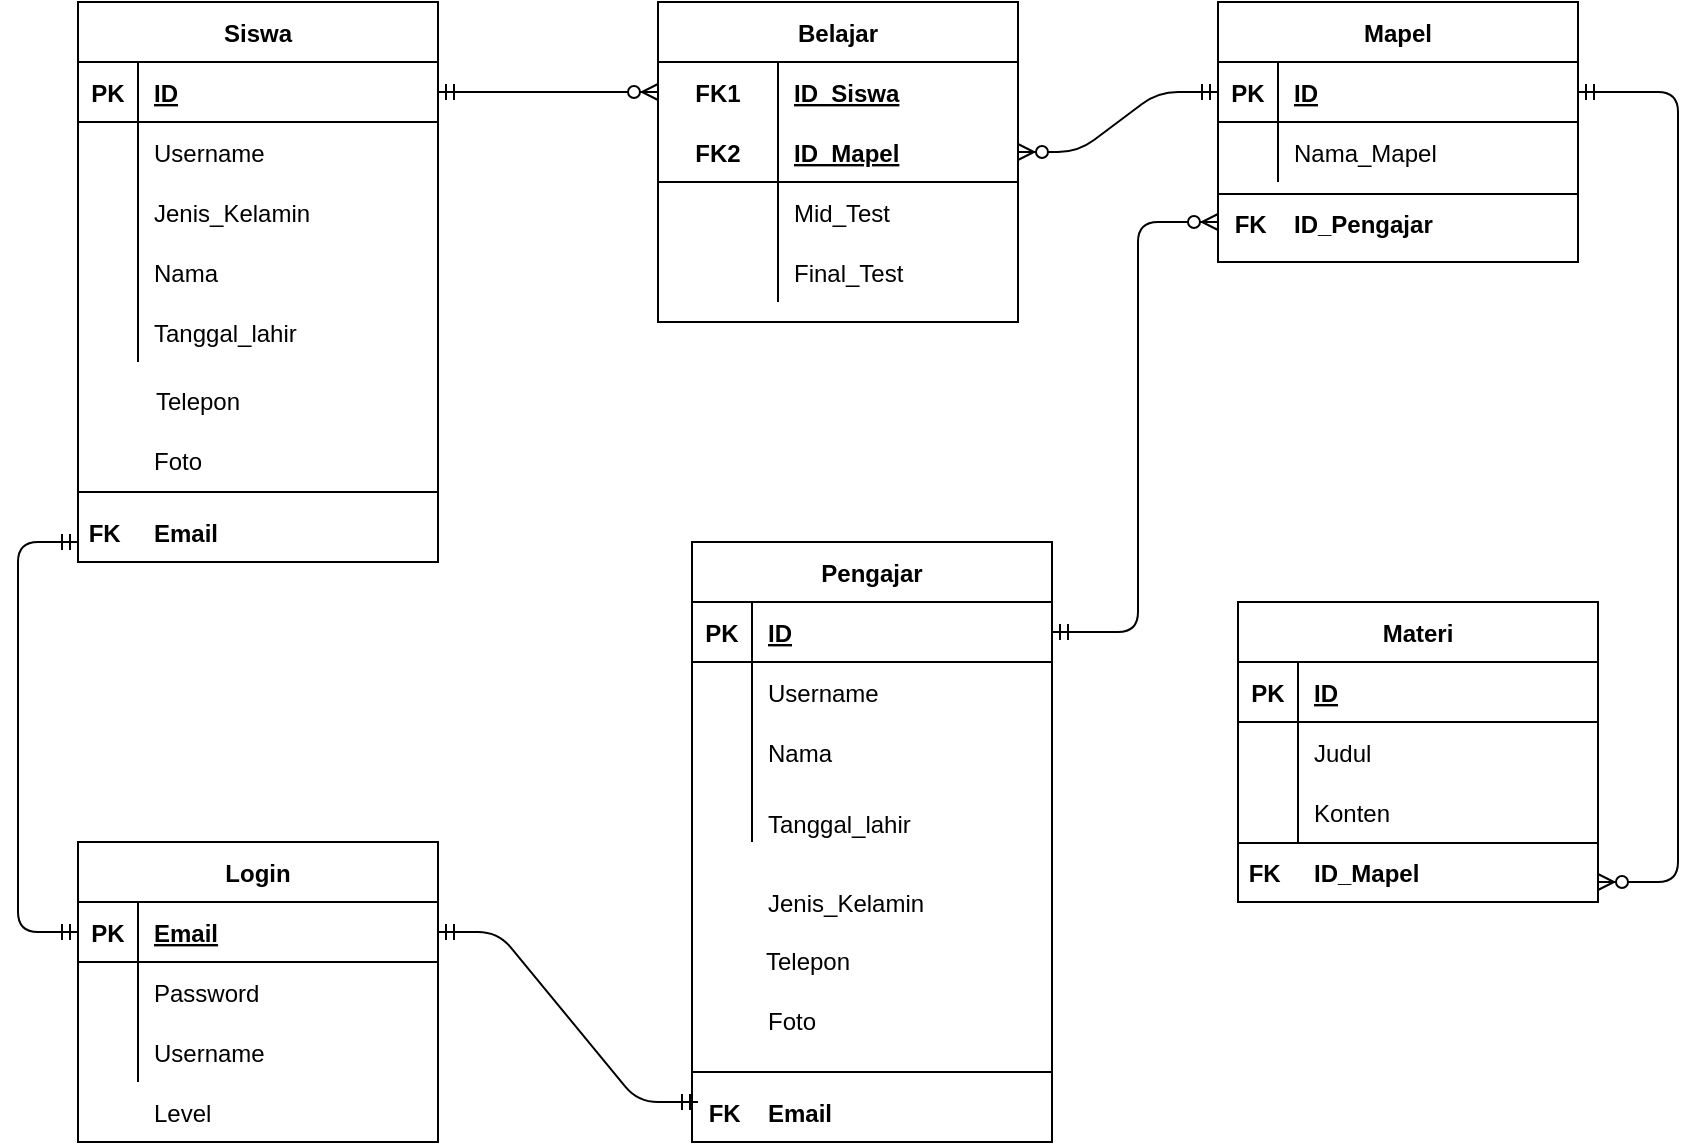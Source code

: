 <mxfile version="13.10.1" type="device"><diagram id="iMdHe8foG-8TYhm6ewDh" name="Page-1"><mxGraphModel dx="868" dy="433" grid="1" gridSize="10" guides="1" tooltips="1" connect="1" arrows="1" fold="1" page="1" pageScale="1" pageWidth="850" pageHeight="1100" math="0" shadow="0"><root><mxCell id="0"/><mxCell id="1" parent="0"/><mxCell id="Vj2Q8QpAhm5BJDSr8hEJ-1" value="Siswa" style="shape=table;startSize=30;container=1;collapsible=1;childLayout=tableLayout;fixedRows=1;rowLines=0;fontStyle=1;align=center;resizeLast=1;" parent="1" vertex="1"><mxGeometry x="80" y="40" width="180" height="280" as="geometry"/></mxCell><mxCell id="Vj2Q8QpAhm5BJDSr8hEJ-2" value="" style="shape=partialRectangle;collapsible=0;dropTarget=0;pointerEvents=0;fillColor=none;top=0;left=0;bottom=1;right=0;points=[[0,0.5],[1,0.5]];portConstraint=eastwest;" parent="Vj2Q8QpAhm5BJDSr8hEJ-1" vertex="1"><mxGeometry y="30" width="180" height="30" as="geometry"/></mxCell><mxCell id="Vj2Q8QpAhm5BJDSr8hEJ-3" value="PK" style="shape=partialRectangle;connectable=0;fillColor=none;top=0;left=0;bottom=0;right=0;fontStyle=1;overflow=hidden;" parent="Vj2Q8QpAhm5BJDSr8hEJ-2" vertex="1"><mxGeometry width="30" height="30" as="geometry"/></mxCell><mxCell id="Vj2Q8QpAhm5BJDSr8hEJ-4" value="ID" style="shape=partialRectangle;connectable=0;fillColor=none;top=0;left=0;bottom=0;right=0;align=left;spacingLeft=6;fontStyle=5;overflow=hidden;" parent="Vj2Q8QpAhm5BJDSr8hEJ-2" vertex="1"><mxGeometry x="30" width="150" height="30" as="geometry"/></mxCell><mxCell id="Vj2Q8QpAhm5BJDSr8hEJ-5" value="" style="shape=partialRectangle;collapsible=0;dropTarget=0;pointerEvents=0;fillColor=none;top=0;left=0;bottom=0;right=0;points=[[0,0.5],[1,0.5]];portConstraint=eastwest;" parent="Vj2Q8QpAhm5BJDSr8hEJ-1" vertex="1"><mxGeometry y="60" width="180" height="30" as="geometry"/></mxCell><mxCell id="Vj2Q8QpAhm5BJDSr8hEJ-6" value="" style="shape=partialRectangle;connectable=0;fillColor=none;top=0;left=0;bottom=0;right=0;editable=1;overflow=hidden;" parent="Vj2Q8QpAhm5BJDSr8hEJ-5" vertex="1"><mxGeometry width="30" height="30" as="geometry"/></mxCell><mxCell id="Vj2Q8QpAhm5BJDSr8hEJ-7" value="Username" style="shape=partialRectangle;connectable=0;fillColor=none;top=0;left=0;bottom=0;right=0;align=left;spacingLeft=6;overflow=hidden;" parent="Vj2Q8QpAhm5BJDSr8hEJ-5" vertex="1"><mxGeometry x="30" width="150" height="30" as="geometry"/></mxCell><mxCell id="MXmllqMuFRXZkB6bzygv-2" value="" style="shape=partialRectangle;collapsible=0;dropTarget=0;pointerEvents=0;fillColor=none;top=0;left=0;bottom=0;right=0;points=[[0,0.5],[1,0.5]];portConstraint=eastwest;" parent="Vj2Q8QpAhm5BJDSr8hEJ-1" vertex="1"><mxGeometry y="90" width="180" height="30" as="geometry"/></mxCell><mxCell id="MXmllqMuFRXZkB6bzygv-3" value="" style="shape=partialRectangle;connectable=0;fillColor=none;top=0;left=0;bottom=0;right=0;editable=1;overflow=hidden;" parent="MXmllqMuFRXZkB6bzygv-2" vertex="1"><mxGeometry width="30" height="30" as="geometry"/></mxCell><mxCell id="MXmllqMuFRXZkB6bzygv-4" value="Jenis_Kelamin" style="shape=partialRectangle;connectable=0;fillColor=none;top=0;left=0;bottom=0;right=0;align=left;spacingLeft=6;overflow=hidden;" parent="MXmllqMuFRXZkB6bzygv-2" vertex="1"><mxGeometry x="30" width="150" height="30" as="geometry"/></mxCell><mxCell id="Vj2Q8QpAhm5BJDSr8hEJ-11" value="" style="shape=partialRectangle;collapsible=0;dropTarget=0;pointerEvents=0;fillColor=none;top=0;left=0;bottom=0;right=0;points=[[0,0.5],[1,0.5]];portConstraint=eastwest;" parent="Vj2Q8QpAhm5BJDSr8hEJ-1" vertex="1"><mxGeometry y="120" width="180" height="30" as="geometry"/></mxCell><mxCell id="Vj2Q8QpAhm5BJDSr8hEJ-12" value="" style="shape=partialRectangle;connectable=0;fillColor=none;top=0;left=0;bottom=0;right=0;editable=1;overflow=hidden;" parent="Vj2Q8QpAhm5BJDSr8hEJ-11" vertex="1"><mxGeometry width="30" height="30" as="geometry"/></mxCell><mxCell id="Vj2Q8QpAhm5BJDSr8hEJ-13" value="Nama" style="shape=partialRectangle;connectable=0;fillColor=none;top=0;left=0;bottom=0;right=0;align=left;spacingLeft=6;overflow=hidden;" parent="Vj2Q8QpAhm5BJDSr8hEJ-11" vertex="1"><mxGeometry x="30" width="150" height="30" as="geometry"/></mxCell><mxCell id="Vj2Q8QpAhm5BJDSr8hEJ-8" value="" style="shape=partialRectangle;collapsible=0;dropTarget=0;pointerEvents=0;fillColor=none;top=0;left=0;bottom=0;right=0;points=[[0,0.5],[1,0.5]];portConstraint=eastwest;" parent="Vj2Q8QpAhm5BJDSr8hEJ-1" vertex="1"><mxGeometry y="150" width="180" height="30" as="geometry"/></mxCell><mxCell id="Vj2Q8QpAhm5BJDSr8hEJ-9" value="" style="shape=partialRectangle;connectable=0;fillColor=none;top=0;left=0;bottom=0;right=0;editable=1;overflow=hidden;" parent="Vj2Q8QpAhm5BJDSr8hEJ-8" vertex="1"><mxGeometry width="30" height="30" as="geometry"/></mxCell><mxCell id="Vj2Q8QpAhm5BJDSr8hEJ-10" value="" style="shape=partialRectangle;connectable=0;fillColor=none;top=0;left=0;bottom=0;right=0;align=left;spacingLeft=6;overflow=hidden;" parent="Vj2Q8QpAhm5BJDSr8hEJ-8" vertex="1"><mxGeometry x="30" width="150" height="30" as="geometry"/></mxCell><mxCell id="Vj2Q8QpAhm5BJDSr8hEJ-43" value="Mapel" style="shape=table;startSize=30;container=1;collapsible=1;childLayout=tableLayout;fixedRows=1;rowLines=0;fontStyle=1;align=center;resizeLast=1;" parent="1" vertex="1"><mxGeometry x="650" y="40" width="180" height="130" as="geometry"/></mxCell><mxCell id="Vj2Q8QpAhm5BJDSr8hEJ-44" value="" style="shape=partialRectangle;collapsible=0;dropTarget=0;pointerEvents=0;fillColor=none;top=0;left=0;bottom=1;right=0;points=[[0,0.5],[1,0.5]];portConstraint=eastwest;" parent="Vj2Q8QpAhm5BJDSr8hEJ-43" vertex="1"><mxGeometry y="30" width="180" height="30" as="geometry"/></mxCell><mxCell id="Vj2Q8QpAhm5BJDSr8hEJ-45" value="PK" style="shape=partialRectangle;connectable=0;fillColor=none;top=0;left=0;bottom=0;right=0;fontStyle=1;overflow=hidden;" parent="Vj2Q8QpAhm5BJDSr8hEJ-44" vertex="1"><mxGeometry width="30" height="30" as="geometry"/></mxCell><mxCell id="Vj2Q8QpAhm5BJDSr8hEJ-46" value="ID" style="shape=partialRectangle;connectable=0;fillColor=none;top=0;left=0;bottom=0;right=0;align=left;spacingLeft=6;fontStyle=5;overflow=hidden;" parent="Vj2Q8QpAhm5BJDSr8hEJ-44" vertex="1"><mxGeometry x="30" width="150" height="30" as="geometry"/></mxCell><mxCell id="Vj2Q8QpAhm5BJDSr8hEJ-47" value="" style="shape=partialRectangle;collapsible=0;dropTarget=0;pointerEvents=0;fillColor=none;top=0;left=0;bottom=0;right=0;points=[[0,0.5],[1,0.5]];portConstraint=eastwest;" parent="Vj2Q8QpAhm5BJDSr8hEJ-43" vertex="1"><mxGeometry y="60" width="180" height="30" as="geometry"/></mxCell><mxCell id="Vj2Q8QpAhm5BJDSr8hEJ-48" value="" style="shape=partialRectangle;connectable=0;fillColor=none;top=0;left=0;bottom=0;right=0;editable=1;overflow=hidden;" parent="Vj2Q8QpAhm5BJDSr8hEJ-47" vertex="1"><mxGeometry width="30" height="30" as="geometry"/></mxCell><mxCell id="Vj2Q8QpAhm5BJDSr8hEJ-49" value="Nama_Mapel" style="shape=partialRectangle;connectable=0;fillColor=none;top=0;left=0;bottom=0;right=0;align=left;spacingLeft=6;overflow=hidden;" parent="Vj2Q8QpAhm5BJDSr8hEJ-47" vertex="1"><mxGeometry x="30" width="150" height="30" as="geometry"/></mxCell><mxCell id="Vj2Q8QpAhm5BJDSr8hEJ-16" value="Email" style="shape=partialRectangle;connectable=0;fillColor=none;top=0;left=0;bottom=0;right=0;align=left;spacingLeft=6;overflow=hidden;fontStyle=1" parent="1" vertex="1"><mxGeometry x="110" y="290" width="150" height="30" as="geometry"/></mxCell><mxCell id="Vj2Q8QpAhm5BJDSr8hEJ-19" value="Tanggal_lahir" style="shape=partialRectangle;connectable=0;fillColor=none;top=0;left=0;bottom=0;right=0;align=left;spacingLeft=6;overflow=hidden;" parent="1" vertex="1"><mxGeometry x="110" y="190" width="150" height="30" as="geometry"/></mxCell><mxCell id="Vj2Q8QpAhm5BJDSr8hEJ-66" value="Belajar" style="shape=table;startSize=30;container=1;collapsible=1;childLayout=tableLayout;fixedRows=1;rowLines=0;fontStyle=1;align=center;resizeLast=1;" parent="1" vertex="1"><mxGeometry x="370" y="40" width="180" height="160" as="geometry"/></mxCell><mxCell id="Vj2Q8QpAhm5BJDSr8hEJ-67" value="" style="shape=partialRectangle;collapsible=0;dropTarget=0;pointerEvents=0;fillColor=none;top=0;left=0;bottom=0;right=0;points=[[0,0.5],[1,0.5]];portConstraint=eastwest;" parent="Vj2Q8QpAhm5BJDSr8hEJ-66" vertex="1"><mxGeometry y="30" width="180" height="30" as="geometry"/></mxCell><mxCell id="Vj2Q8QpAhm5BJDSr8hEJ-68" value="FK1" style="shape=partialRectangle;connectable=0;fillColor=none;top=0;left=0;bottom=0;right=0;fontStyle=1;overflow=hidden;" parent="Vj2Q8QpAhm5BJDSr8hEJ-67" vertex="1"><mxGeometry width="60" height="30" as="geometry"/></mxCell><mxCell id="Vj2Q8QpAhm5BJDSr8hEJ-69" value="ID_Siswa" style="shape=partialRectangle;connectable=0;fillColor=none;top=0;left=0;bottom=0;right=0;align=left;spacingLeft=6;fontStyle=5;overflow=hidden;" parent="Vj2Q8QpAhm5BJDSr8hEJ-67" vertex="1"><mxGeometry x="60" width="120" height="30" as="geometry"/></mxCell><mxCell id="Vj2Q8QpAhm5BJDSr8hEJ-70" value="" style="shape=partialRectangle;collapsible=0;dropTarget=0;pointerEvents=0;fillColor=none;top=0;left=0;bottom=1;right=0;points=[[0,0.5],[1,0.5]];portConstraint=eastwest;" parent="Vj2Q8QpAhm5BJDSr8hEJ-66" vertex="1"><mxGeometry y="60" width="180" height="30" as="geometry"/></mxCell><mxCell id="Vj2Q8QpAhm5BJDSr8hEJ-71" value="FK2" style="shape=partialRectangle;connectable=0;fillColor=none;top=0;left=0;bottom=0;right=0;fontStyle=1;overflow=hidden;" parent="Vj2Q8QpAhm5BJDSr8hEJ-70" vertex="1"><mxGeometry width="60" height="30" as="geometry"/></mxCell><mxCell id="Vj2Q8QpAhm5BJDSr8hEJ-72" value="ID_Mapel" style="shape=partialRectangle;connectable=0;fillColor=none;top=0;left=0;bottom=0;right=0;align=left;spacingLeft=6;fontStyle=5;overflow=hidden;" parent="Vj2Q8QpAhm5BJDSr8hEJ-70" vertex="1"><mxGeometry x="60" width="120" height="30" as="geometry"/></mxCell><mxCell id="Vj2Q8QpAhm5BJDSr8hEJ-83" value="" style="shape=partialRectangle;collapsible=0;dropTarget=0;pointerEvents=0;fillColor=none;top=0;left=0;bottom=0;right=0;points=[[0,0.5],[1,0.5]];portConstraint=eastwest;" parent="Vj2Q8QpAhm5BJDSr8hEJ-66" vertex="1"><mxGeometry y="90" width="180" height="30" as="geometry"/></mxCell><mxCell id="Vj2Q8QpAhm5BJDSr8hEJ-84" value="" style="shape=partialRectangle;connectable=0;fillColor=none;top=0;left=0;bottom=0;right=0;editable=1;overflow=hidden;" parent="Vj2Q8QpAhm5BJDSr8hEJ-83" vertex="1"><mxGeometry width="60" height="30" as="geometry"/></mxCell><mxCell id="Vj2Q8QpAhm5BJDSr8hEJ-85" value="Mid_Test" style="shape=partialRectangle;connectable=0;fillColor=none;top=0;left=0;bottom=0;right=0;align=left;spacingLeft=6;overflow=hidden;" parent="Vj2Q8QpAhm5BJDSr8hEJ-83" vertex="1"><mxGeometry x="60" width="120" height="30" as="geometry"/></mxCell><mxCell id="Vj2Q8QpAhm5BJDSr8hEJ-73" value="" style="shape=partialRectangle;collapsible=0;dropTarget=0;pointerEvents=0;fillColor=none;top=0;left=0;bottom=0;right=0;points=[[0,0.5],[1,0.5]];portConstraint=eastwest;" parent="Vj2Q8QpAhm5BJDSr8hEJ-66" vertex="1"><mxGeometry y="120" width="180" height="30" as="geometry"/></mxCell><mxCell id="Vj2Q8QpAhm5BJDSr8hEJ-74" value="" style="shape=partialRectangle;connectable=0;fillColor=none;top=0;left=0;bottom=0;right=0;editable=1;overflow=hidden;" parent="Vj2Q8QpAhm5BJDSr8hEJ-73" vertex="1"><mxGeometry width="60" height="30" as="geometry"/></mxCell><mxCell id="Vj2Q8QpAhm5BJDSr8hEJ-75" value="Final_Test" style="shape=partialRectangle;connectable=0;fillColor=none;top=0;left=0;bottom=0;right=0;align=left;spacingLeft=6;overflow=hidden;" parent="Vj2Q8QpAhm5BJDSr8hEJ-73" vertex="1"><mxGeometry x="60" width="120" height="30" as="geometry"/></mxCell><mxCell id="Vj2Q8QpAhm5BJDSr8hEJ-86" value="" style="fontSize=12;html=1;endArrow=ERzeroToMany;startArrow=ERmandOne;edgeStyle=orthogonalEdgeStyle;exitX=1;exitY=0.5;exitDx=0;exitDy=0;endFill=1;" parent="1" source="Ri1a3u-TD6PD-_G2yPUE-16" edge="1"><mxGeometry width="100" height="100" relative="1" as="geometry"><mxPoint x="660" y="320" as="sourcePoint"/><mxPoint x="650" y="150" as="targetPoint"/><Array as="points"><mxPoint x="610" y="355"/><mxPoint x="610" y="150"/></Array></mxGeometry></mxCell><mxCell id="Ri1a3u-TD6PD-_G2yPUE-28" value="Email" style="shape=partialRectangle;connectable=0;fillColor=none;top=0;left=0;bottom=0;right=0;align=left;spacingLeft=6;overflow=hidden;fontStyle=1" parent="1" vertex="1"><mxGeometry x="417" y="580" width="150" height="30" as="geometry"/></mxCell><mxCell id="Ri1a3u-TD6PD-_G2yPUE-29" value="Tanggal_lahir" style="shape=partialRectangle;connectable=0;fillColor=none;top=0;left=0;bottom=0;right=0;align=left;spacingLeft=6;overflow=hidden;" parent="1" vertex="1"><mxGeometry x="417" y="435.5" width="150" height="30" as="geometry"/></mxCell><mxCell id="Ri1a3u-TD6PD-_G2yPUE-30" value="" style="line;strokeWidth=1;rotatable=0;dashed=0;labelPosition=right;align=left;verticalAlign=middle;spacingTop=0;spacingLeft=6;points=[];portConstraint=eastwest;" parent="1" vertex="1"><mxGeometry x="387" y="570" width="180" height="10" as="geometry"/></mxCell><mxCell id="Ri1a3u-TD6PD-_G2yPUE-31" value="" style="line;strokeWidth=1;rotatable=0;dashed=0;labelPosition=right;align=left;verticalAlign=middle;spacingTop=0;spacingLeft=6;points=[];portConstraint=eastwest;" parent="1" vertex="1"><mxGeometry x="80" y="280" width="180" height="10" as="geometry"/></mxCell><mxCell id="Ri1a3u-TD6PD-_G2yPUE-32" value="  FK" style="shape=partialRectangle;connectable=0;fillColor=none;top=0;left=0;bottom=0;right=0;fontStyle=1;overflow=hidden;" parent="1" vertex="1"><mxGeometry x="60" y="290" width="60" height="30" as="geometry"/></mxCell><mxCell id="Ri1a3u-TD6PD-_G2yPUE-33" value="  FK" style="shape=partialRectangle;connectable=0;fillColor=none;top=0;left=0;bottom=0;right=0;fontStyle=1;overflow=hidden;" parent="1" vertex="1"><mxGeometry x="370" y="580" width="60" height="30" as="geometry"/></mxCell><mxCell id="Ri1a3u-TD6PD-_G2yPUE-2" value="Login" style="shape=table;startSize=30;container=1;collapsible=1;childLayout=tableLayout;fixedRows=1;rowLines=0;fontStyle=1;align=center;resizeLast=1;" parent="1" vertex="1"><mxGeometry x="80" y="460" width="180" height="150" as="geometry"/></mxCell><mxCell id="Ri1a3u-TD6PD-_G2yPUE-3" value="" style="shape=partialRectangle;collapsible=0;dropTarget=0;pointerEvents=0;fillColor=none;top=0;left=0;bottom=1;right=0;points=[[0,0.5],[1,0.5]];portConstraint=eastwest;" parent="Ri1a3u-TD6PD-_G2yPUE-2" vertex="1"><mxGeometry y="30" width="180" height="30" as="geometry"/></mxCell><mxCell id="Ri1a3u-TD6PD-_G2yPUE-4" value="PK" style="shape=partialRectangle;connectable=0;fillColor=none;top=0;left=0;bottom=0;right=0;fontStyle=1;overflow=hidden;" parent="Ri1a3u-TD6PD-_G2yPUE-3" vertex="1"><mxGeometry width="30" height="30" as="geometry"/></mxCell><mxCell id="Ri1a3u-TD6PD-_G2yPUE-5" value="Email" style="shape=partialRectangle;connectable=0;fillColor=none;top=0;left=0;bottom=0;right=0;align=left;spacingLeft=6;fontStyle=5;overflow=hidden;" parent="Ri1a3u-TD6PD-_G2yPUE-3" vertex="1"><mxGeometry x="30" width="150" height="30" as="geometry"/></mxCell><mxCell id="Ri1a3u-TD6PD-_G2yPUE-6" value="" style="shape=partialRectangle;collapsible=0;dropTarget=0;pointerEvents=0;fillColor=none;top=0;left=0;bottom=0;right=0;points=[[0,0.5],[1,0.5]];portConstraint=eastwest;" parent="Ri1a3u-TD6PD-_G2yPUE-2" vertex="1"><mxGeometry y="60" width="180" height="30" as="geometry"/></mxCell><mxCell id="Ri1a3u-TD6PD-_G2yPUE-7" value="" style="shape=partialRectangle;connectable=0;fillColor=none;top=0;left=0;bottom=0;right=0;editable=1;overflow=hidden;" parent="Ri1a3u-TD6PD-_G2yPUE-6" vertex="1"><mxGeometry width="30" height="30" as="geometry"/></mxCell><mxCell id="Ri1a3u-TD6PD-_G2yPUE-8" value="Password" style="shape=partialRectangle;connectable=0;fillColor=none;top=0;left=0;bottom=0;right=0;align=left;spacingLeft=6;overflow=hidden;" parent="Ri1a3u-TD6PD-_G2yPUE-6" vertex="1"><mxGeometry x="30" width="150" height="30" as="geometry"/></mxCell><mxCell id="Ri1a3u-TD6PD-_G2yPUE-9" value="" style="shape=partialRectangle;collapsible=0;dropTarget=0;pointerEvents=0;fillColor=none;top=0;left=0;bottom=0;right=0;points=[[0,0.5],[1,0.5]];portConstraint=eastwest;" parent="Ri1a3u-TD6PD-_G2yPUE-2" vertex="1"><mxGeometry y="90" width="180" height="30" as="geometry"/></mxCell><mxCell id="Ri1a3u-TD6PD-_G2yPUE-10" value="" style="shape=partialRectangle;connectable=0;fillColor=none;top=0;left=0;bottom=0;right=0;editable=1;overflow=hidden;" parent="Ri1a3u-TD6PD-_G2yPUE-9" vertex="1"><mxGeometry width="30" height="30" as="geometry"/></mxCell><mxCell id="Ri1a3u-TD6PD-_G2yPUE-11" value="Username" style="shape=partialRectangle;connectable=0;fillColor=none;top=0;left=0;bottom=0;right=0;align=left;spacingLeft=6;overflow=hidden;" parent="Ri1a3u-TD6PD-_G2yPUE-9" vertex="1"><mxGeometry x="30" width="150" height="30" as="geometry"/></mxCell><mxCell id="Ri1a3u-TD6PD-_G2yPUE-15" value="Pengajar" style="shape=table;startSize=30;container=1;collapsible=1;childLayout=tableLayout;fixedRows=1;rowLines=0;fontStyle=1;align=center;resizeLast=1;" parent="1" vertex="1"><mxGeometry x="387" y="310" width="180" height="300" as="geometry"/></mxCell><mxCell id="Ri1a3u-TD6PD-_G2yPUE-16" value="" style="shape=partialRectangle;collapsible=0;dropTarget=0;pointerEvents=0;fillColor=none;top=0;left=0;bottom=1;right=0;points=[[0,0.5],[1,0.5]];portConstraint=eastwest;" parent="Ri1a3u-TD6PD-_G2yPUE-15" vertex="1"><mxGeometry y="30" width="180" height="30" as="geometry"/></mxCell><mxCell id="Ri1a3u-TD6PD-_G2yPUE-17" value="PK" style="shape=partialRectangle;connectable=0;fillColor=none;top=0;left=0;bottom=0;right=0;fontStyle=1;overflow=hidden;" parent="Ri1a3u-TD6PD-_G2yPUE-16" vertex="1"><mxGeometry width="30" height="30" as="geometry"/></mxCell><mxCell id="Ri1a3u-TD6PD-_G2yPUE-18" value="ID" style="shape=partialRectangle;connectable=0;fillColor=none;top=0;left=0;bottom=0;right=0;align=left;spacingLeft=6;fontStyle=5;overflow=hidden;" parent="Ri1a3u-TD6PD-_G2yPUE-16" vertex="1"><mxGeometry x="30" width="150" height="30" as="geometry"/></mxCell><mxCell id="Ri1a3u-TD6PD-_G2yPUE-19" value="" style="shape=partialRectangle;collapsible=0;dropTarget=0;pointerEvents=0;fillColor=none;top=0;left=0;bottom=0;right=0;points=[[0,0.5],[1,0.5]];portConstraint=eastwest;" parent="Ri1a3u-TD6PD-_G2yPUE-15" vertex="1"><mxGeometry y="60" width="180" height="30" as="geometry"/></mxCell><mxCell id="Ri1a3u-TD6PD-_G2yPUE-20" value="" style="shape=partialRectangle;connectable=0;fillColor=none;top=0;left=0;bottom=0;right=0;editable=1;overflow=hidden;" parent="Ri1a3u-TD6PD-_G2yPUE-19" vertex="1"><mxGeometry width="30" height="30" as="geometry"/></mxCell><mxCell id="Ri1a3u-TD6PD-_G2yPUE-21" value="Username" style="shape=partialRectangle;connectable=0;fillColor=none;top=0;left=0;bottom=0;right=0;align=left;spacingLeft=6;overflow=hidden;" parent="Ri1a3u-TD6PD-_G2yPUE-19" vertex="1"><mxGeometry x="30" width="150" height="30" as="geometry"/></mxCell><mxCell id="Ri1a3u-TD6PD-_G2yPUE-22" value="" style="shape=partialRectangle;collapsible=0;dropTarget=0;pointerEvents=0;fillColor=none;top=0;left=0;bottom=0;right=0;points=[[0,0.5],[1,0.5]];portConstraint=eastwest;" parent="Ri1a3u-TD6PD-_G2yPUE-15" vertex="1"><mxGeometry y="90" width="180" height="30" as="geometry"/></mxCell><mxCell id="Ri1a3u-TD6PD-_G2yPUE-23" value="" style="shape=partialRectangle;connectable=0;fillColor=none;top=0;left=0;bottom=0;right=0;editable=1;overflow=hidden;" parent="Ri1a3u-TD6PD-_G2yPUE-22" vertex="1"><mxGeometry width="30" height="30" as="geometry"/></mxCell><mxCell id="Ri1a3u-TD6PD-_G2yPUE-24" value="Nama" style="shape=partialRectangle;connectable=0;fillColor=none;top=0;left=0;bottom=0;right=0;align=left;spacingLeft=6;overflow=hidden;" parent="Ri1a3u-TD6PD-_G2yPUE-22" vertex="1"><mxGeometry x="30" width="150" height="30" as="geometry"/></mxCell><mxCell id="Ri1a3u-TD6PD-_G2yPUE-25" value="" style="shape=partialRectangle;collapsible=0;dropTarget=0;pointerEvents=0;fillColor=none;top=0;left=0;bottom=0;right=0;points=[[0,0.5],[1,0.5]];portConstraint=eastwest;" parent="Ri1a3u-TD6PD-_G2yPUE-15" vertex="1"><mxGeometry y="120" width="180" height="30" as="geometry"/></mxCell><mxCell id="Ri1a3u-TD6PD-_G2yPUE-26" value="" style="shape=partialRectangle;connectable=0;fillColor=none;top=0;left=0;bottom=0;right=0;editable=1;overflow=hidden;" parent="Ri1a3u-TD6PD-_G2yPUE-25" vertex="1"><mxGeometry width="30" height="30" as="geometry"/></mxCell><mxCell id="Ri1a3u-TD6PD-_G2yPUE-27" value="" style="shape=partialRectangle;connectable=0;fillColor=none;top=0;left=0;bottom=0;right=0;align=left;spacingLeft=6;overflow=hidden;" parent="Ri1a3u-TD6PD-_G2yPUE-25" vertex="1"><mxGeometry x="30" width="150" height="30" as="geometry"/></mxCell><mxCell id="Ri1a3u-TD6PD-_G2yPUE-36" value="" style="fontSize=12;html=1;endArrow=ERmandOne;startArrow=ERmandOne;edgeStyle=orthogonalEdgeStyle;exitX=0;exitY=0.5;exitDx=0;exitDy=0;" parent="1" source="Ri1a3u-TD6PD-_G2yPUE-3" edge="1"><mxGeometry width="100" height="100" relative="1" as="geometry"><mxPoint x="120" y="390" as="sourcePoint"/><mxPoint x="80" y="310" as="targetPoint"/><Array as="points"><mxPoint x="50" y="505"/><mxPoint x="50" y="310"/></Array></mxGeometry></mxCell><mxCell id="Ri1a3u-TD6PD-_G2yPUE-37" value="" style="line;strokeWidth=1;rotatable=0;dashed=0;labelPosition=right;align=left;verticalAlign=middle;spacingTop=0;spacingLeft=6;points=[];portConstraint=eastwest;" parent="1" vertex="1"><mxGeometry x="650" y="131" width="180" height="10" as="geometry"/></mxCell><mxCell id="Ri1a3u-TD6PD-_G2yPUE-38" value="ID_Pengajar" style="shape=partialRectangle;connectable=0;fillColor=none;top=0;left=0;bottom=0;right=0;align=left;spacingLeft=6;overflow=hidden;fontStyle=1" parent="1" vertex="1"><mxGeometry x="680" y="141" width="150" height="19" as="geometry"/></mxCell><mxCell id="Ri1a3u-TD6PD-_G2yPUE-41" value="" style="edgeStyle=entityRelationEdgeStyle;fontSize=12;html=1;endArrow=ERmandOne;startArrow=ERmandOne;exitX=1;exitY=0.5;exitDx=0;exitDy=0;" parent="1" source="Ri1a3u-TD6PD-_G2yPUE-3" edge="1"><mxGeometry width="100" height="100" relative="1" as="geometry"><mxPoint x="520" y="250" as="sourcePoint"/><mxPoint x="390" y="590" as="targetPoint"/></mxGeometry></mxCell><mxCell id="Ri1a3u-TD6PD-_G2yPUE-42" value="  FK" style="shape=partialRectangle;connectable=0;fillColor=none;top=0;left=0;bottom=0;right=0;fontStyle=1;overflow=hidden;" parent="1" vertex="1"><mxGeometry x="633" y="135.5" width="60" height="30" as="geometry"/></mxCell><mxCell id="MXmllqMuFRXZkB6bzygv-5" value="Jenis_Kelamin" style="shape=partialRectangle;connectable=0;fillColor=none;top=0;left=0;bottom=0;right=0;align=left;spacingLeft=6;overflow=hidden;" parent="1" vertex="1"><mxGeometry x="417" y="475" width="150" height="30" as="geometry"/></mxCell><mxCell id="MXmllqMuFRXZkB6bzygv-11" value="" style="edgeStyle=entityRelationEdgeStyle;fontSize=12;html=1;endArrow=ERzeroToMany;startArrow=ERmandOne;entryX=0;entryY=0.5;entryDx=0;entryDy=0;exitX=1;exitY=0.5;exitDx=0;exitDy=0;" parent="1" source="Vj2Q8QpAhm5BJDSr8hEJ-2" target="Vj2Q8QpAhm5BJDSr8hEJ-67" edge="1"><mxGeometry width="100" height="100" relative="1" as="geometry"><mxPoint x="270" y="85" as="sourcePoint"/><mxPoint x="470" y="80" as="targetPoint"/></mxGeometry></mxCell><mxCell id="MXmllqMuFRXZkB6bzygv-13" value="" style="edgeStyle=entityRelationEdgeStyle;fontSize=12;html=1;endArrow=ERmandOne;startArrow=ERzeroToMany;startFill=1;exitX=1;exitY=0.5;exitDx=0;exitDy=0;" parent="1" source="Vj2Q8QpAhm5BJDSr8hEJ-70" edge="1"><mxGeometry width="100" height="100" relative="1" as="geometry"><mxPoint x="250" y="180" as="sourcePoint"/><mxPoint x="650" y="85" as="targetPoint"/></mxGeometry></mxCell><mxCell id="s2LB5TFmODHG9X6wygwl-5" value="Level" style="shape=partialRectangle;connectable=0;fillColor=none;top=0;left=0;bottom=0;right=0;align=left;spacingLeft=6;overflow=hidden;" parent="1" vertex="1"><mxGeometry x="110" y="580" width="150" height="30" as="geometry"/></mxCell><mxCell id="bbtm6ZTO8cuB6L8XKlg1-1" value="Materi" style="shape=table;startSize=30;container=1;collapsible=1;childLayout=tableLayout;fixedRows=1;rowLines=0;fontStyle=1;align=center;resizeLast=1;" vertex="1" parent="1"><mxGeometry x="660" y="340" width="180" height="150" as="geometry"/></mxCell><mxCell id="bbtm6ZTO8cuB6L8XKlg1-2" value="" style="shape=partialRectangle;collapsible=0;dropTarget=0;pointerEvents=0;fillColor=none;top=0;left=0;bottom=1;right=0;points=[[0,0.5],[1,0.5]];portConstraint=eastwest;" vertex="1" parent="bbtm6ZTO8cuB6L8XKlg1-1"><mxGeometry y="30" width="180" height="30" as="geometry"/></mxCell><mxCell id="bbtm6ZTO8cuB6L8XKlg1-3" value="PK" style="shape=partialRectangle;connectable=0;fillColor=none;top=0;left=0;bottom=0;right=0;fontStyle=1;overflow=hidden;" vertex="1" parent="bbtm6ZTO8cuB6L8XKlg1-2"><mxGeometry width="30" height="30" as="geometry"/></mxCell><mxCell id="bbtm6ZTO8cuB6L8XKlg1-4" value="ID" style="shape=partialRectangle;connectable=0;fillColor=none;top=0;left=0;bottom=0;right=0;align=left;spacingLeft=6;fontStyle=5;overflow=hidden;" vertex="1" parent="bbtm6ZTO8cuB6L8XKlg1-2"><mxGeometry x="30" width="150" height="30" as="geometry"/></mxCell><mxCell id="bbtm6ZTO8cuB6L8XKlg1-5" value="" style="shape=partialRectangle;collapsible=0;dropTarget=0;pointerEvents=0;fillColor=none;top=0;left=0;bottom=0;right=0;points=[[0,0.5],[1,0.5]];portConstraint=eastwest;" vertex="1" parent="bbtm6ZTO8cuB6L8XKlg1-1"><mxGeometry y="60" width="180" height="30" as="geometry"/></mxCell><mxCell id="bbtm6ZTO8cuB6L8XKlg1-6" value="" style="shape=partialRectangle;connectable=0;fillColor=none;top=0;left=0;bottom=0;right=0;editable=1;overflow=hidden;" vertex="1" parent="bbtm6ZTO8cuB6L8XKlg1-5"><mxGeometry width="30" height="30" as="geometry"/></mxCell><mxCell id="bbtm6ZTO8cuB6L8XKlg1-7" value="Judul" style="shape=partialRectangle;connectable=0;fillColor=none;top=0;left=0;bottom=0;right=0;align=left;spacingLeft=6;overflow=hidden;" vertex="1" parent="bbtm6ZTO8cuB6L8XKlg1-5"><mxGeometry x="30" width="150" height="30" as="geometry"/></mxCell><mxCell id="bbtm6ZTO8cuB6L8XKlg1-8" value="" style="shape=partialRectangle;collapsible=0;dropTarget=0;pointerEvents=0;fillColor=none;top=0;left=0;bottom=0;right=0;points=[[0,0.5],[1,0.5]];portConstraint=eastwest;" vertex="1" parent="bbtm6ZTO8cuB6L8XKlg1-1"><mxGeometry y="90" width="180" height="30" as="geometry"/></mxCell><mxCell id="bbtm6ZTO8cuB6L8XKlg1-9" value="" style="shape=partialRectangle;connectable=0;fillColor=none;top=0;left=0;bottom=0;right=0;editable=1;overflow=hidden;" vertex="1" parent="bbtm6ZTO8cuB6L8XKlg1-8"><mxGeometry width="30" height="30" as="geometry"/></mxCell><mxCell id="bbtm6ZTO8cuB6L8XKlg1-10" value="Konten" style="shape=partialRectangle;connectable=0;fillColor=none;top=0;left=0;bottom=0;right=0;align=left;spacingLeft=6;overflow=hidden;" vertex="1" parent="bbtm6ZTO8cuB6L8XKlg1-8"><mxGeometry x="30" width="150" height="30" as="geometry"/></mxCell><mxCell id="bbtm6ZTO8cuB6L8XKlg1-11" value="  FK" style="shape=partialRectangle;connectable=0;fillColor=none;top=0;left=0;bottom=0;right=0;fontStyle=1;overflow=hidden;" vertex="1" parent="1"><mxGeometry x="640" y="460" width="60" height="30" as="geometry"/></mxCell><mxCell id="bbtm6ZTO8cuB6L8XKlg1-12" value="" style="line;strokeWidth=1;rotatable=0;dashed=0;labelPosition=right;align=left;verticalAlign=middle;spacingTop=0;spacingLeft=6;points=[];portConstraint=eastwest;" vertex="1" parent="1"><mxGeometry x="660" y="455.5" width="180" height="10" as="geometry"/></mxCell><mxCell id="bbtm6ZTO8cuB6L8XKlg1-13" value="ID_Mapel" style="shape=partialRectangle;connectable=0;fillColor=none;top=0;left=0;bottom=0;right=0;align=left;spacingLeft=6;overflow=hidden;fontStyle=1" vertex="1" parent="1"><mxGeometry x="690" y="465.5" width="150" height="19" as="geometry"/></mxCell><mxCell id="bbtm6ZTO8cuB6L8XKlg1-14" value="Telepon" style="text;html=1;strokeColor=none;fillColor=none;align=center;verticalAlign=middle;whiteSpace=wrap;rounded=0;" vertex="1" parent="1"><mxGeometry x="120" y="230" width="40" height="20" as="geometry"/></mxCell><mxCell id="bbtm6ZTO8cuB6L8XKlg1-16" value="Telepon" style="text;html=1;strokeColor=none;fillColor=none;align=center;verticalAlign=middle;whiteSpace=wrap;rounded=0;" vertex="1" parent="1"><mxGeometry x="425" y="510" width="40" height="20" as="geometry"/></mxCell><mxCell id="bbtm6ZTO8cuB6L8XKlg1-18" value="" style="fontSize=12;html=1;endArrow=ERmandOne;startArrow=ERzeroToMany;edgeStyle=orthogonalEdgeStyle;endFill=0;entryX=1;entryY=0.5;entryDx=0;entryDy=0;startFill=1;" edge="1" parent="1" target="Vj2Q8QpAhm5BJDSr8hEJ-44"><mxGeometry width="100" height="100" relative="1" as="geometry"><mxPoint x="840" y="480" as="sourcePoint"/><mxPoint x="660" y="160" as="targetPoint"/><Array as="points"><mxPoint x="880" y="480"/><mxPoint x="880" y="85"/></Array></mxGeometry></mxCell><mxCell id="bbtm6ZTO8cuB6L8XKlg1-19" value="Foto" style="text;html=1;strokeColor=none;fillColor=none;align=center;verticalAlign=middle;whiteSpace=wrap;rounded=0;" vertex="1" parent="1"><mxGeometry x="110" y="260" width="40" height="20" as="geometry"/></mxCell><mxCell id="bbtm6ZTO8cuB6L8XKlg1-20" value="Foto" style="text;html=1;strokeColor=none;fillColor=none;align=center;verticalAlign=middle;whiteSpace=wrap;rounded=0;" vertex="1" parent="1"><mxGeometry x="417" y="540" width="40" height="20" as="geometry"/></mxCell></root></mxGraphModel></diagram></mxfile>